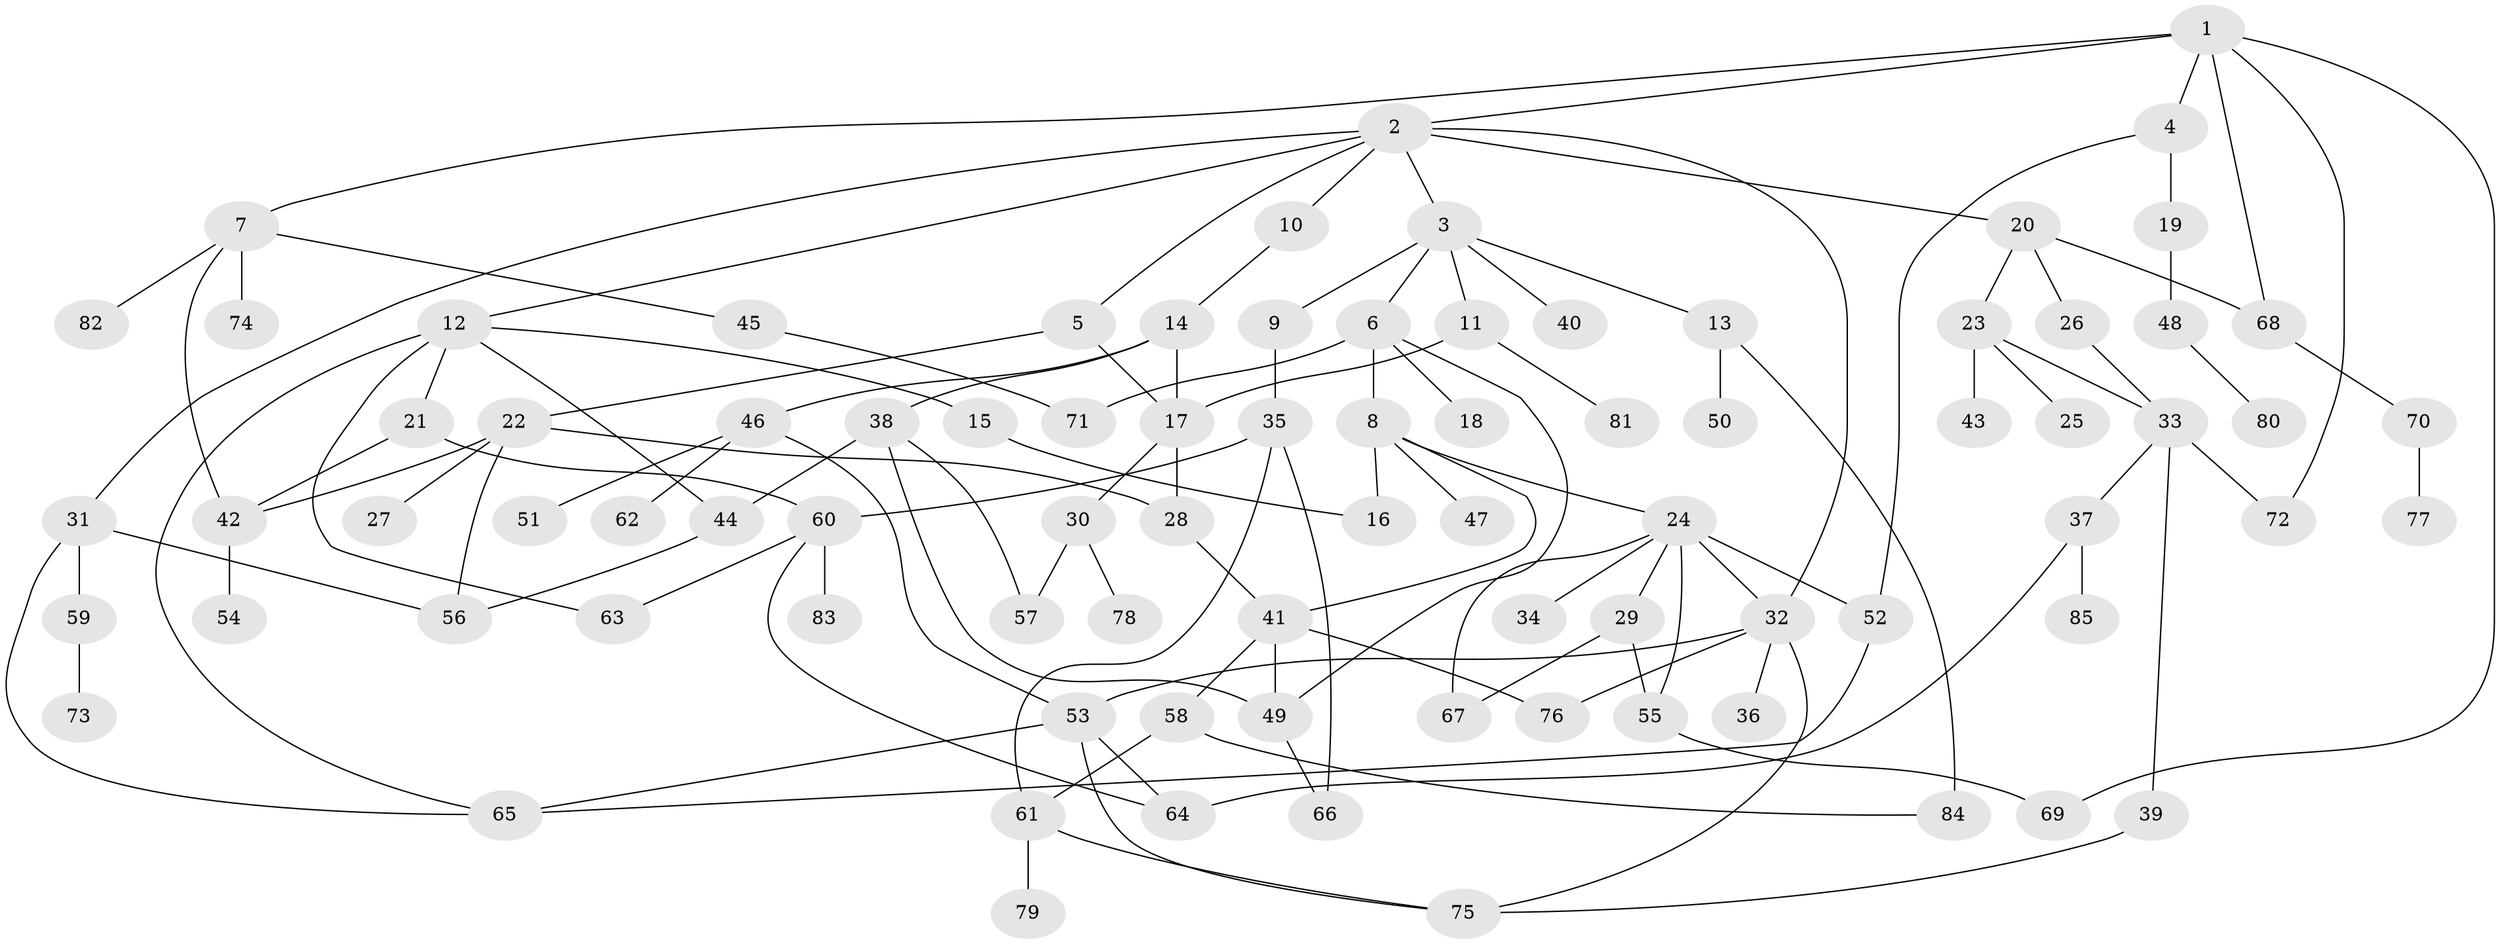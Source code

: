 // coarse degree distribution, {7: 0.03571428571428571, 12: 0.017857142857142856, 5: 0.10714285714285714, 3: 0.07142857142857142, 4: 0.14285714285714285, 2: 0.26785714285714285, 8: 0.017857142857142856, 6: 0.08928571428571429, 1: 0.25}
// Generated by graph-tools (version 1.1) at 2025/41/03/06/25 10:41:29]
// undirected, 85 vertices, 121 edges
graph export_dot {
graph [start="1"]
  node [color=gray90,style=filled];
  1;
  2;
  3;
  4;
  5;
  6;
  7;
  8;
  9;
  10;
  11;
  12;
  13;
  14;
  15;
  16;
  17;
  18;
  19;
  20;
  21;
  22;
  23;
  24;
  25;
  26;
  27;
  28;
  29;
  30;
  31;
  32;
  33;
  34;
  35;
  36;
  37;
  38;
  39;
  40;
  41;
  42;
  43;
  44;
  45;
  46;
  47;
  48;
  49;
  50;
  51;
  52;
  53;
  54;
  55;
  56;
  57;
  58;
  59;
  60;
  61;
  62;
  63;
  64;
  65;
  66;
  67;
  68;
  69;
  70;
  71;
  72;
  73;
  74;
  75;
  76;
  77;
  78;
  79;
  80;
  81;
  82;
  83;
  84;
  85;
  1 -- 2;
  1 -- 4;
  1 -- 7;
  1 -- 72;
  1 -- 69;
  1 -- 68;
  2 -- 3;
  2 -- 5;
  2 -- 10;
  2 -- 12;
  2 -- 20;
  2 -- 31;
  2 -- 32;
  3 -- 6;
  3 -- 9;
  3 -- 11;
  3 -- 13;
  3 -- 40;
  4 -- 19;
  4 -- 52;
  5 -- 22;
  5 -- 17;
  6 -- 8;
  6 -- 18;
  6 -- 49;
  6 -- 71;
  7 -- 45;
  7 -- 74;
  7 -- 82;
  7 -- 42;
  8 -- 24;
  8 -- 41;
  8 -- 47;
  8 -- 16;
  9 -- 35;
  10 -- 14;
  11 -- 81;
  11 -- 17;
  12 -- 15;
  12 -- 21;
  12 -- 44;
  12 -- 65;
  12 -- 63;
  13 -- 50;
  13 -- 84;
  14 -- 17;
  14 -- 38;
  14 -- 46;
  15 -- 16;
  17 -- 28;
  17 -- 30;
  19 -- 48;
  20 -- 23;
  20 -- 26;
  20 -- 68;
  21 -- 42;
  21 -- 60;
  22 -- 27;
  22 -- 28;
  22 -- 42;
  22 -- 56;
  23 -- 25;
  23 -- 43;
  23 -- 33;
  24 -- 29;
  24 -- 32;
  24 -- 34;
  24 -- 52;
  24 -- 55;
  24 -- 67;
  26 -- 33;
  28 -- 41;
  29 -- 55;
  29 -- 67;
  30 -- 57;
  30 -- 78;
  31 -- 59;
  31 -- 65;
  31 -- 56;
  32 -- 36;
  32 -- 53;
  32 -- 76;
  32 -- 75;
  33 -- 37;
  33 -- 39;
  33 -- 72;
  35 -- 60;
  35 -- 61;
  35 -- 66;
  37 -- 85;
  37 -- 64;
  38 -- 49;
  38 -- 57;
  38 -- 44;
  39 -- 75;
  41 -- 58;
  41 -- 76;
  41 -- 49;
  42 -- 54;
  44 -- 56;
  45 -- 71;
  46 -- 51;
  46 -- 62;
  46 -- 53;
  48 -- 80;
  49 -- 66;
  52 -- 65;
  53 -- 75;
  53 -- 65;
  53 -- 64;
  55 -- 69;
  58 -- 84;
  58 -- 61;
  59 -- 73;
  60 -- 63;
  60 -- 64;
  60 -- 83;
  61 -- 79;
  61 -- 75;
  68 -- 70;
  70 -- 77;
}
